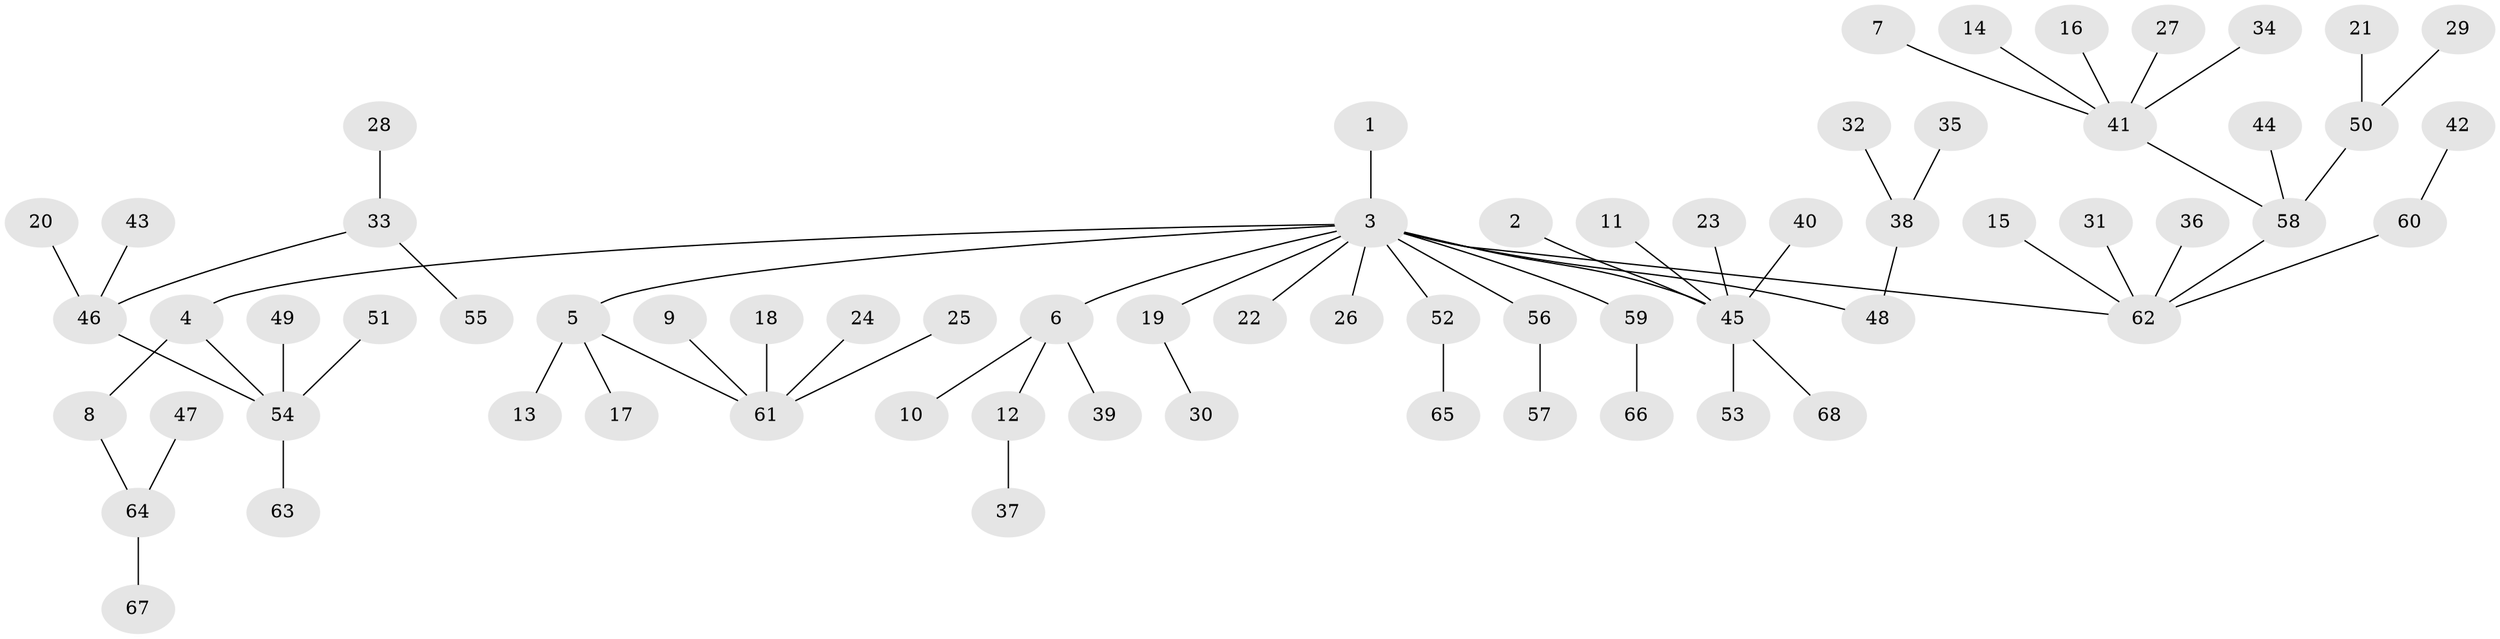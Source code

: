 // original degree distribution, {7: 0.022222222222222223, 6: 0.037037037037037035, 2: 0.25925925925925924, 3: 0.08888888888888889, 4: 0.06666666666666667, 1: 0.5185185185185185, 5: 0.007407407407407408}
// Generated by graph-tools (version 1.1) at 2025/26/03/09/25 03:26:23]
// undirected, 68 vertices, 67 edges
graph export_dot {
graph [start="1"]
  node [color=gray90,style=filled];
  1;
  2;
  3;
  4;
  5;
  6;
  7;
  8;
  9;
  10;
  11;
  12;
  13;
  14;
  15;
  16;
  17;
  18;
  19;
  20;
  21;
  22;
  23;
  24;
  25;
  26;
  27;
  28;
  29;
  30;
  31;
  32;
  33;
  34;
  35;
  36;
  37;
  38;
  39;
  40;
  41;
  42;
  43;
  44;
  45;
  46;
  47;
  48;
  49;
  50;
  51;
  52;
  53;
  54;
  55;
  56;
  57;
  58;
  59;
  60;
  61;
  62;
  63;
  64;
  65;
  66;
  67;
  68;
  1 -- 3 [weight=1.0];
  2 -- 45 [weight=1.0];
  3 -- 4 [weight=1.0];
  3 -- 5 [weight=1.0];
  3 -- 6 [weight=1.0];
  3 -- 19 [weight=1.0];
  3 -- 22 [weight=1.0];
  3 -- 26 [weight=1.0];
  3 -- 45 [weight=1.0];
  3 -- 48 [weight=1.0];
  3 -- 52 [weight=1.0];
  3 -- 56 [weight=1.0];
  3 -- 59 [weight=1.0];
  3 -- 62 [weight=1.0];
  4 -- 8 [weight=1.0];
  4 -- 54 [weight=1.0];
  5 -- 13 [weight=1.0];
  5 -- 17 [weight=1.0];
  5 -- 61 [weight=1.0];
  6 -- 10 [weight=1.0];
  6 -- 12 [weight=1.0];
  6 -- 39 [weight=1.0];
  7 -- 41 [weight=1.0];
  8 -- 64 [weight=1.0];
  9 -- 61 [weight=1.0];
  11 -- 45 [weight=1.0];
  12 -- 37 [weight=1.0];
  14 -- 41 [weight=1.0];
  15 -- 62 [weight=1.0];
  16 -- 41 [weight=1.0];
  18 -- 61 [weight=1.0];
  19 -- 30 [weight=1.0];
  20 -- 46 [weight=1.0];
  21 -- 50 [weight=1.0];
  23 -- 45 [weight=1.0];
  24 -- 61 [weight=1.0];
  25 -- 61 [weight=1.0];
  27 -- 41 [weight=1.0];
  28 -- 33 [weight=1.0];
  29 -- 50 [weight=1.0];
  31 -- 62 [weight=1.0];
  32 -- 38 [weight=1.0];
  33 -- 46 [weight=1.0];
  33 -- 55 [weight=1.0];
  34 -- 41 [weight=1.0];
  35 -- 38 [weight=1.0];
  36 -- 62 [weight=1.0];
  38 -- 48 [weight=1.0];
  40 -- 45 [weight=1.0];
  41 -- 58 [weight=1.0];
  42 -- 60 [weight=1.0];
  43 -- 46 [weight=1.0];
  44 -- 58 [weight=1.0];
  45 -- 53 [weight=1.0];
  45 -- 68 [weight=1.0];
  46 -- 54 [weight=1.0];
  47 -- 64 [weight=1.0];
  49 -- 54 [weight=1.0];
  50 -- 58 [weight=1.0];
  51 -- 54 [weight=1.0];
  52 -- 65 [weight=1.0];
  54 -- 63 [weight=1.0];
  56 -- 57 [weight=1.0];
  58 -- 62 [weight=1.0];
  59 -- 66 [weight=1.0];
  60 -- 62 [weight=1.0];
  64 -- 67 [weight=1.0];
}
